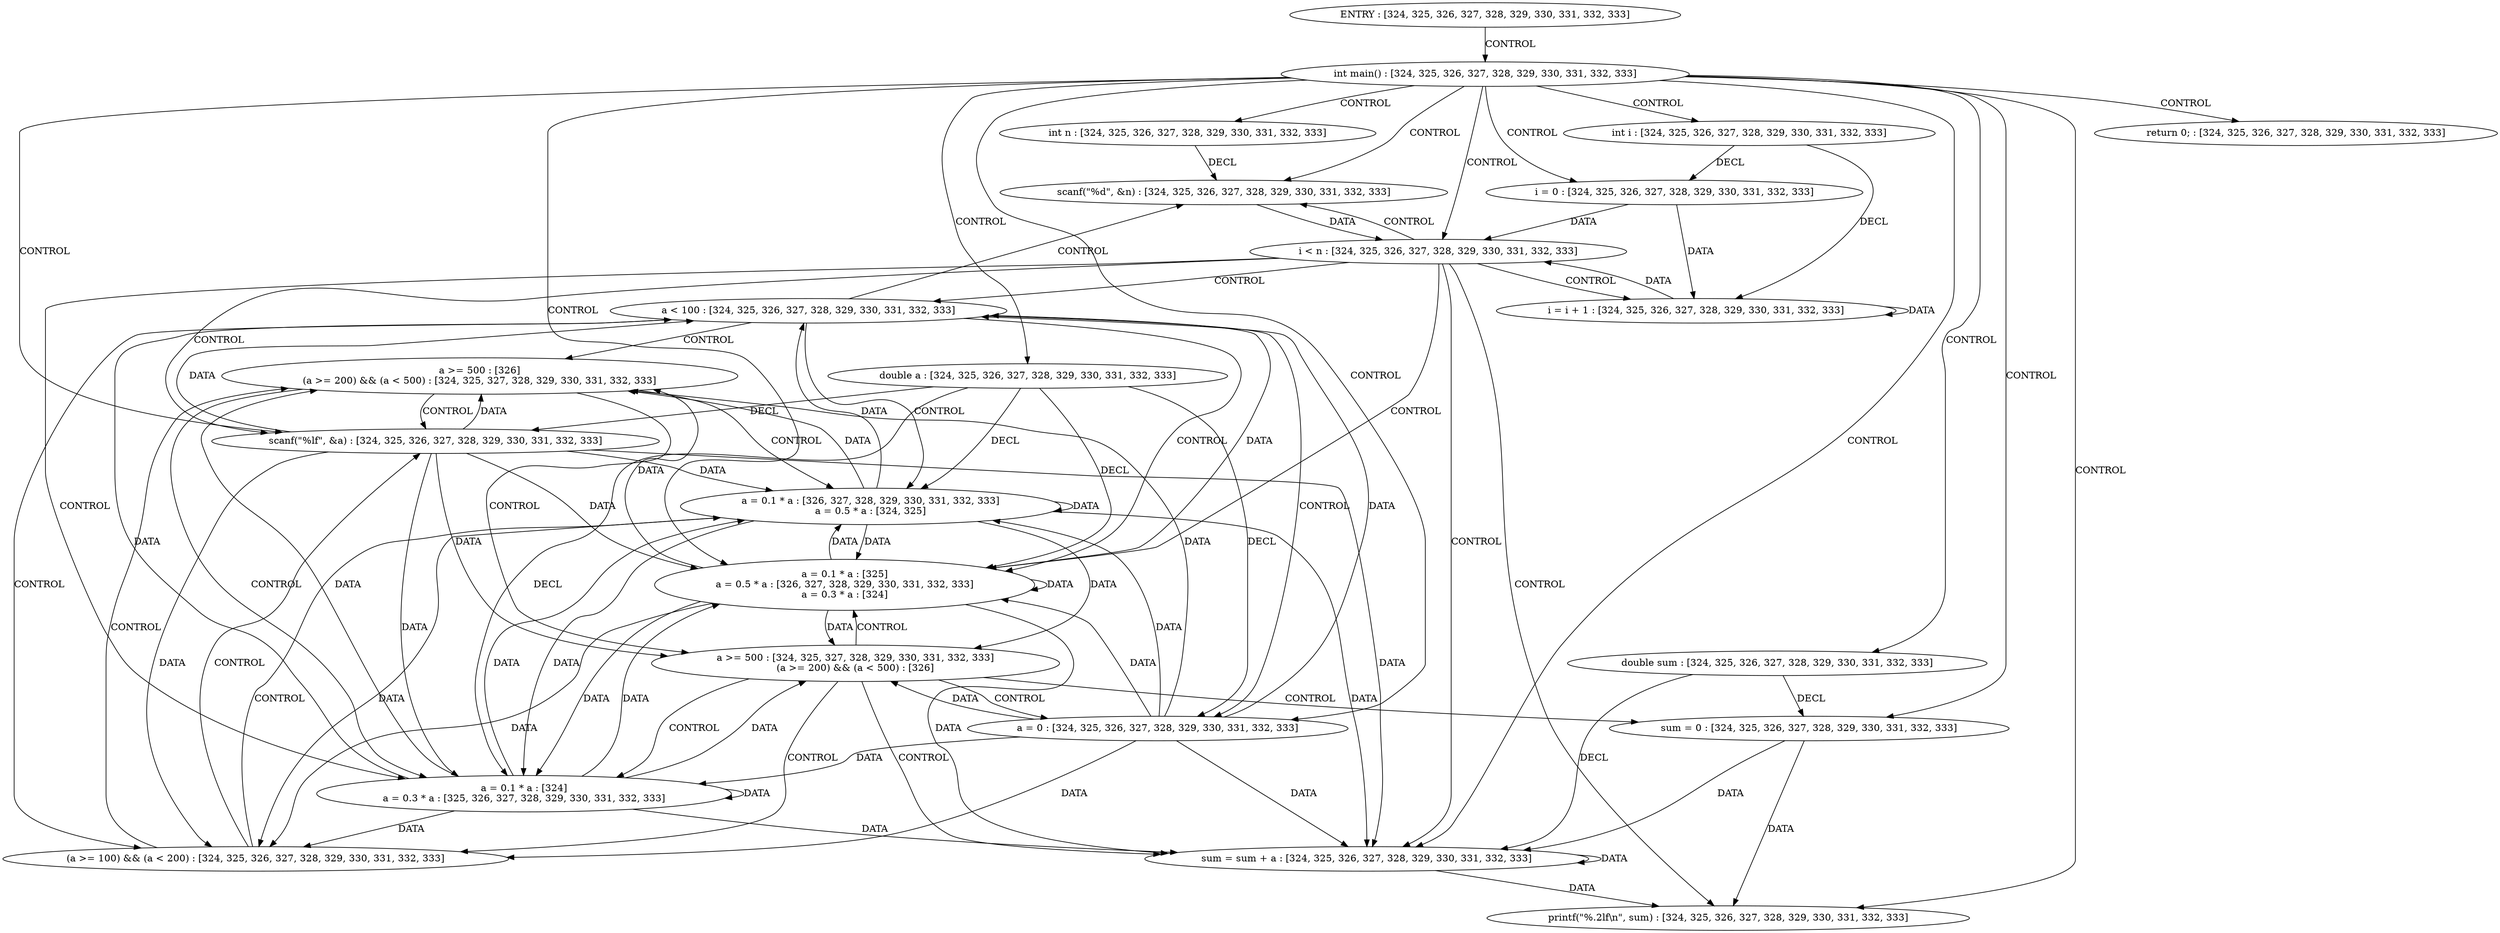 digraph G {
  1 [ label="scanf(\"%d\", &n) : [324, 325, 326, 327, 328, 329, 330, 331, 332, 333]
" ];
  2 [ label="printf(\"%.2lf\\n\", sum) : [324, 325, 326, 327, 328, 329, 330, 331, 332, 333]
" ];
  3 [ label="scanf(\"%lf\", &a) : [324, 325, 326, 327, 328, 329, 330, 331, 332, 333]
" ];
  4 [ label="ENTRY : [324, 325, 326, 327, 328, 329, 330, 331, 332, 333]
" ];
  5 [ label="double a : [324, 325, 326, 327, 328, 329, 330, 331, 332, 333]
" ];
  6 [ label="int i : [324, 325, 326, 327, 328, 329, 330, 331, 332, 333]
" ];
  7 [ label="int n : [324, 325, 326, 327, 328, 329, 330, 331, 332, 333]
" ];
  8 [ label="double sum : [324, 325, 326, 327, 328, 329, 330, 331, 332, 333]
" ];
  9 [ label="sum = 0 : [324, 325, 326, 327, 328, 329, 330, 331, 332, 333]
" ];
  10 [ label="a = 0.1 * a : [326, 327, 328, 329, 330, 331, 332, 333]
a = 0.5 * a : [324, 325]
" ];
  11 [ label="a = 0.1 * a : [325]
a = 0.5 * a : [326, 327, 328, 329, 330, 331, 332, 333]
a = 0.3 * a : [324]
" ];
  12 [ label="a = 0.1 * a : [324]
a = 0.3 * a : [325, 326, 327, 328, 329, 330, 331, 332, 333]
" ];
  13 [ label="i = 0 : [324, 325, 326, 327, 328, 329, 330, 331, 332, 333]
" ];
  14 [ label="sum = sum + a : [324, 325, 326, 327, 328, 329, 330, 331, 332, 333]
" ];
  15 [ label="a = 0 : [324, 325, 326, 327, 328, 329, 330, 331, 332, 333]
" ];
  16 [ label="i = i + 1 : [324, 325, 326, 327, 328, 329, 330, 331, 332, 333]
" ];
  17 [ label="(a >= 100) && (a < 200) : [324, 325, 326, 327, 328, 329, 330, 331, 332, 333]
" ];
  18 [ label="a >= 500 : [326]
(a >= 200) && (a < 500) : [324, 325, 327, 328, 329, 330, 331, 332, 333]
" ];
  19 [ label="a < 100 : [324, 325, 326, 327, 328, 329, 330, 331, 332, 333]
" ];
  20 [ label="int main() : [324, 325, 326, 327, 328, 329, 330, 331, 332, 333]
" ];
  21 [ label="i < n : [324, 325, 326, 327, 328, 329, 330, 331, 332, 333]
" ];
  22 [ label="return 0; : [324, 325, 326, 327, 328, 329, 330, 331, 332, 333]
" ];
  23 [ label="a >= 500 : [324, 325, 327, 328, 329, 330, 331, 332, 333]
(a >= 200) && (a < 500) : [326]
" ];
  4 -> 20 [ label="CONTROL" ];
  20 -> 6 [ label="CONTROL" ];
  20 -> 7 [ label="CONTROL" ];
  20 -> 5 [ label="CONTROL" ];
  20 -> 8 [ label="CONTROL" ];
  20 -> 11 [ label="CONTROL" ];
  20 -> 1 [ label="CONTROL" ];
  20 -> 13 [ label="CONTROL" ];
  20 -> 21 [ label="CONTROL" ];
  20 -> 14 [ label="CONTROL" ];
  20 -> 22 [ label="CONTROL" ];
  21 -> 3 [ label="CONTROL" ];
  21 -> 19 [ label="CONTROL" ];
  21 -> 2 [ label="CONTROL" ];
  21 -> 16 [ label="CONTROL" ];
  19 -> 15 [ label="CONTROL" ];
  19 -> 17 [ label="CONTROL" ];
  17 -> 10 [ label="CONTROL" ];
  17 -> 18 [ label="CONTROL" ];
  18 -> 12 [ label="CONTROL" ];
  18 -> 23 [ label="CONTROL" ];
  23 -> 9 [ label="CONTROL" ];
  11 -> 14 [ label="DATA" ];
  1 -> 21 [ label="DATA" ];
  13 -> 21 [ label="DATA" ];
  13 -> 16 [ label="DATA" ];
  3 -> 19 [ label="DATA" ];
  3 -> 17 [ label="DATA" ];
  3 -> 10 [ label="DATA" ];
  3 -> 18 [ label="DATA" ];
  3 -> 12 [ label="DATA" ];
  3 -> 23 [ label="DATA" ];
  3 -> 14 [ label="DATA" ];
  15 -> 14 [ label="DATA" ];
  10 -> 14 [ label="DATA" ];
  12 -> 14 [ label="DATA" ];
  9 -> 2 [ label="DATA" ];
  9 -> 14 [ label="DATA" ];
  16 -> 21 [ label="DATA" ];
  16 -> 16 [ label="DATA" ];
  6 -> 16 [ label="DECL" ];
  6 -> 13 [ label="DECL" ];
  7 -> 1 [ label="DECL" ];
  5 -> 12 [ label="DECL" ];
  5 -> 3 [ label="DECL" ];
  5 -> 11 [ label="DECL" ];
  5 -> 15 [ label="DECL" ];
  5 -> 10 [ label="DECL" ];
  8 -> 14 [ label="DECL" ];
  8 -> 9 [ label="DECL" ];
  20 -> 9 [ label="CONTROL" ];
  20 -> 2 [ label="CONTROL" ];
  21 -> 11 [ label="CONTROL" ];
  19 -> 10 [ label="CONTROL" ];
  23 -> 14 [ label="CONTROL" ];
  3 -> 11 [ label="DATA" ];
  15 -> 10 [ label="DATA" ];
  10 -> 11 [ label="DATA" ];
  12 -> 11 [ label="DATA" ];
  14 -> 14 [ label="DATA" ];
  14 -> 2 [ label="DATA" ];
  21 -> 12 [ label="CONTROL" ];
  21 -> 14 [ label="CONTROL" ];
  17 -> 3 [ label="CONTROL" ];
  18 -> 10 [ label="CONTROL" ];
  23 -> 11 [ label="CONTROL" ];
  12 -> 12 [ label="DATA" ];
  12 -> 19 [ label="DATA" ];
  12 -> 17 [ label="DATA" ];
  12 -> 18 [ label="DATA" ];
  12 -> 10 [ label="DATA" ];
  12 -> 23 [ label="DATA" ];
  15 -> 12 [ label="DATA" ];
  10 -> 12 [ label="DATA" ];
  11 -> 12 [ label="DATA" ];
  23 -> 12 [ label="CONTROL" ];
  20 -> 3 [ label="CONTROL" ];
  21 -> 1 [ label="CONTROL" ];
  15 -> 19 [ label="DATA" ];
  15 -> 17 [ label="DATA" ];
  15 -> 18 [ label="DATA" ];
  15 -> 23 [ label="DATA" ];
  15 -> 11 [ label="DATA" ];
  10 -> 19 [ label="DATA" ];
  10 -> 17 [ label="DATA" ];
  10 -> 10 [ label="DATA" ];
  10 -> 18 [ label="DATA" ];
  10 -> 23 [ label="DATA" ];
  11 -> 19 [ label="DATA" ];
  11 -> 17 [ label="DATA" ];
  11 -> 10 [ label="DATA" ];
  11 -> 18 [ label="DATA" ];
  11 -> 23 [ label="DATA" ];
  11 -> 11 [ label="DATA" ];
  18 -> 3 [ label="CONTROL" ];
  19 -> 11 [ label="CONTROL" ];
  23 -> 15 [ label="CONTROL" ];
  19 -> 18 [ label="CONTROL" ];
  23 -> 17 [ label="CONTROL" ];
  20 -> 15 [ label="CONTROL" ];
  19 -> 1 [ label="CONTROL" ];
}
